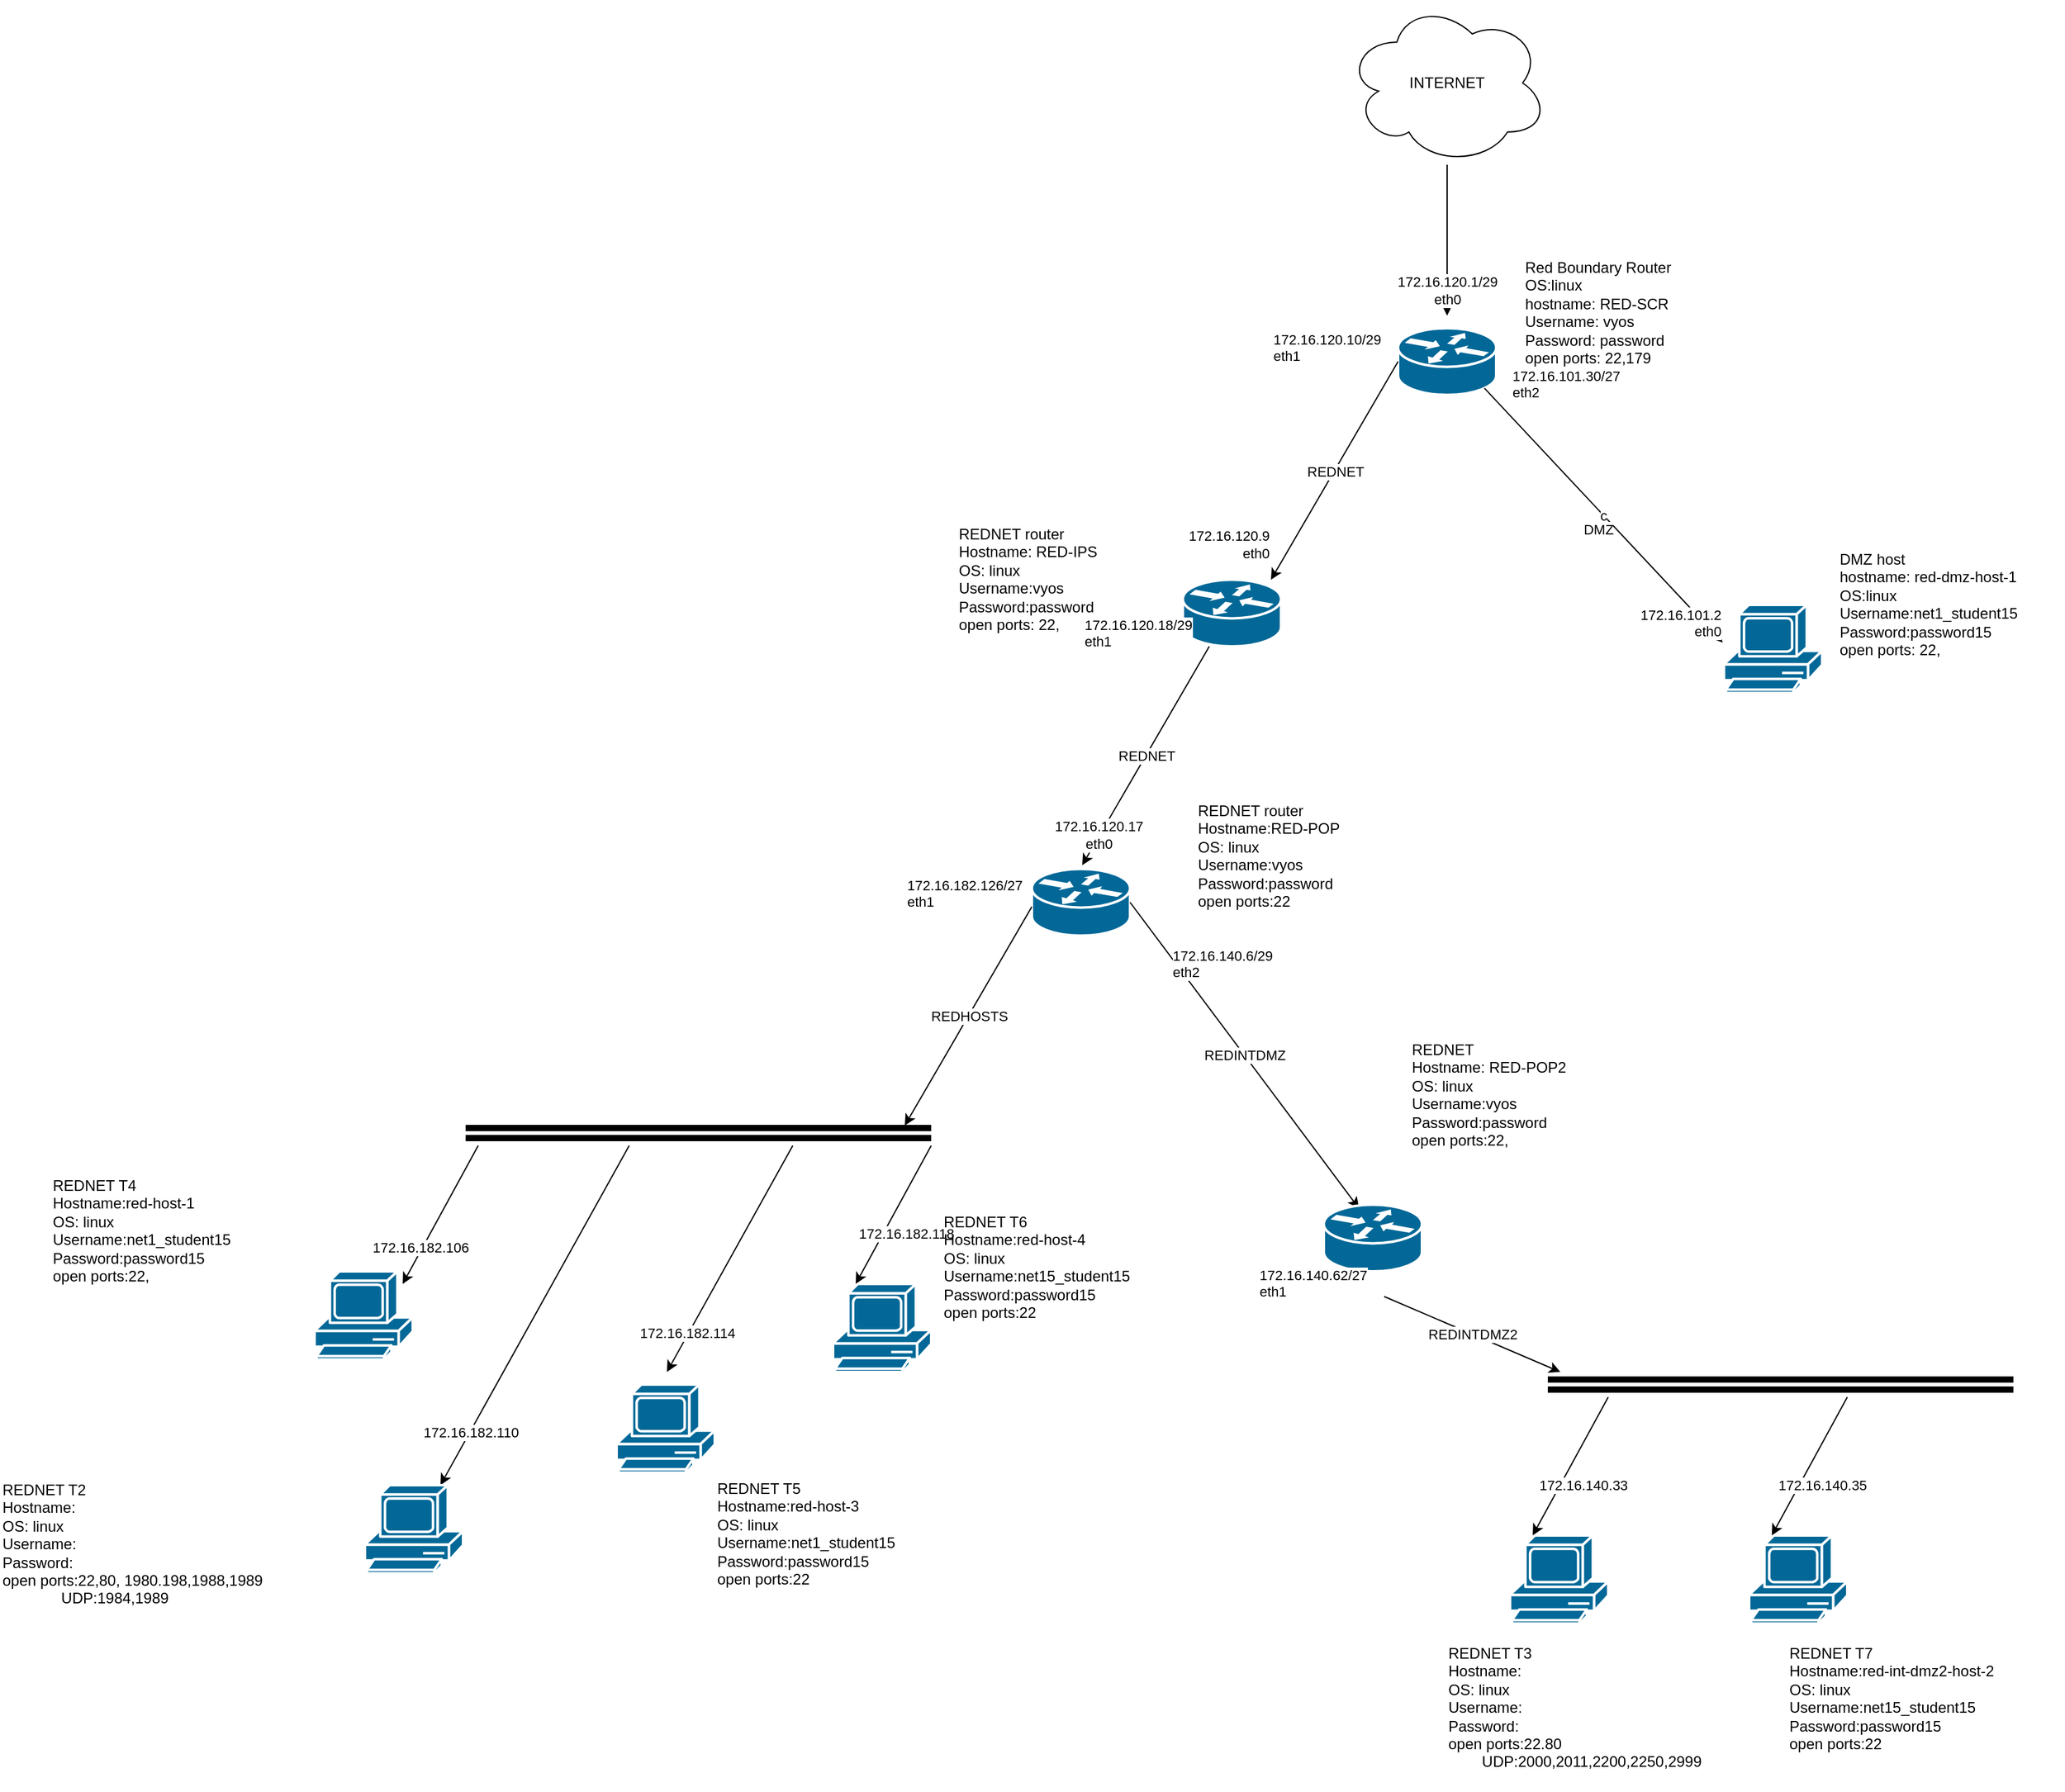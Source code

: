 <mxfile version="25.0.3">
  <diagram name="Page-1" id="9dsnU4tGrTuphLmpFMgU">
    <mxGraphModel dx="1570" dy="425" grid="1" gridSize="10" guides="1" tooltips="1" connect="1" arrows="1" fold="1" page="1" pageScale="1" pageWidth="850" pageHeight="1100" math="0" shadow="0">
      <root>
        <mxCell id="0" />
        <mxCell id="1" parent="0" />
        <mxCell id="eejdFi5xt-Zku0RiFZAs-1" value="INTERNET" style="ellipse;shape=cloud;whiteSpace=wrap;html=1;" vertex="1" parent="1">
          <mxGeometry x="330" width="160" height="130" as="geometry" />
        </mxCell>
        <mxCell id="eejdFi5xt-Zku0RiFZAs-2" value="" style="endArrow=classic;html=1;rounded=0;" edge="1" parent="1">
          <mxGeometry relative="1" as="geometry">
            <mxPoint x="410" y="130" as="sourcePoint" />
            <mxPoint x="410" y="250" as="targetPoint" />
          </mxGeometry>
        </mxCell>
        <mxCell id="eejdFi5xt-Zku0RiFZAs-3" value="&lt;div&gt;172.16.120.1/29&lt;/div&gt;&lt;div&gt;eth0&lt;br&gt;&lt;/div&gt;" style="edgeLabel;resizable=0;html=1;;align=center;verticalAlign=middle;" connectable="0" vertex="1" parent="eejdFi5xt-Zku0RiFZAs-2">
          <mxGeometry relative="1" as="geometry">
            <mxPoint y="40" as="offset" />
          </mxGeometry>
        </mxCell>
        <mxCell id="eejdFi5xt-Zku0RiFZAs-5" value="" style="shape=mxgraph.cisco.routers.router;sketch=0;html=1;pointerEvents=1;dashed=0;fillColor=#036897;strokeColor=#ffffff;strokeWidth=2;verticalLabelPosition=bottom;verticalAlign=top;align=center;outlineConnect=0;" vertex="1" parent="1">
          <mxGeometry x="371" y="260" width="78" height="53" as="geometry" />
        </mxCell>
        <mxCell id="eejdFi5xt-Zku0RiFZAs-6" value="Red Boundary Router&#xa;OS:linux&#xa;hostname: RED-SCR&#xa;Username: vyos&#xa;Password: password&#xa;open ports: 22,179&#xa;&#xa;&#xa;" style="text;whiteSpace=wrap;overflow=hidden;rounded=0;spacing=2;" vertex="1" parent="1">
          <mxGeometry x="470" y="198" width="180" height="92" as="geometry" />
        </mxCell>
        <mxCell id="eejdFi5xt-Zku0RiFZAs-8" value="c" style="endArrow=classic;html=1;rounded=0;exitX=0;exitY=0.5;exitDx=0;exitDy=0;exitPerimeter=0;" edge="1" parent="1" source="eejdFi5xt-Zku0RiFZAs-5">
          <mxGeometry relative="1" as="geometry">
            <mxPoint x="170" y="260" as="sourcePoint" />
            <mxPoint x="270" y="460" as="targetPoint" />
          </mxGeometry>
        </mxCell>
        <mxCell id="eejdFi5xt-Zku0RiFZAs-9" value="REDNET" style="edgeLabel;resizable=0;html=1;;align=center;verticalAlign=middle;" connectable="0" vertex="1" parent="eejdFi5xt-Zku0RiFZAs-8">
          <mxGeometry relative="1" as="geometry" />
        </mxCell>
        <mxCell id="eejdFi5xt-Zku0RiFZAs-10" value="&lt;div&gt;172.16.120.10/29&lt;/div&gt;&lt;div&gt;eth1&lt;br&gt;&lt;/div&gt;" style="edgeLabel;resizable=0;html=1;;align=left;verticalAlign=bottom;" connectable="0" vertex="1" parent="eejdFi5xt-Zku0RiFZAs-8">
          <mxGeometry x="-1" relative="1" as="geometry">
            <mxPoint x="-101" y="4" as="offset" />
          </mxGeometry>
        </mxCell>
        <mxCell id="eejdFi5xt-Zku0RiFZAs-11" value="&lt;div&gt;172.16.120.9&lt;/div&gt;&lt;div&gt;eth0&lt;br&gt;&lt;/div&gt;&lt;div&gt;&lt;br&gt;&lt;/div&gt;" style="edgeLabel;resizable=0;html=1;;align=right;verticalAlign=bottom;" connectable="0" vertex="1" parent="eejdFi5xt-Zku0RiFZAs-8">
          <mxGeometry x="1" relative="1" as="geometry" />
        </mxCell>
        <mxCell id="eejdFi5xt-Zku0RiFZAs-13" value="c" style="endArrow=classic;html=1;rounded=0;exitX=0.88;exitY=0.9;exitDx=0;exitDy=0;exitPerimeter=0;" edge="1" parent="1" source="eejdFi5xt-Zku0RiFZAs-5">
          <mxGeometry relative="1" as="geometry">
            <mxPoint x="470" y="340" as="sourcePoint" />
            <mxPoint x="629" y="510" as="targetPoint" />
          </mxGeometry>
        </mxCell>
        <mxCell id="eejdFi5xt-Zku0RiFZAs-14" value="DMZ" style="edgeLabel;resizable=0;html=1;;align=center;verticalAlign=middle;" connectable="0" vertex="1" parent="eejdFi5xt-Zku0RiFZAs-13">
          <mxGeometry relative="1" as="geometry">
            <mxPoint x="-5" y="11" as="offset" />
          </mxGeometry>
        </mxCell>
        <mxCell id="eejdFi5xt-Zku0RiFZAs-15" value="&lt;div&gt;172.16.101.30/27&lt;/div&gt;&lt;div&gt;eth2&lt;/div&gt;" style="edgeLabel;resizable=0;html=1;;align=left;verticalAlign=bottom;" connectable="0" vertex="1" parent="eejdFi5xt-Zku0RiFZAs-13">
          <mxGeometry x="-1" relative="1" as="geometry">
            <mxPoint x="20" y="12" as="offset" />
          </mxGeometry>
        </mxCell>
        <mxCell id="eejdFi5xt-Zku0RiFZAs-16" value="&lt;div&gt;172.16.101.2&lt;/div&gt;&lt;div&gt;eth0&lt;br&gt;&lt;/div&gt;" style="edgeLabel;resizable=0;html=1;;align=right;verticalAlign=bottom;" connectable="0" vertex="1" parent="eejdFi5xt-Zku0RiFZAs-13">
          <mxGeometry x="1" relative="1" as="geometry" />
        </mxCell>
        <mxCell id="eejdFi5xt-Zku0RiFZAs-17" value="" style="shape=mxgraph.cisco.computers_and_peripherals.pc;sketch=0;html=1;pointerEvents=1;dashed=0;fillColor=#036897;strokeColor=#ffffff;strokeWidth=2;verticalLabelPosition=bottom;verticalAlign=top;align=center;outlineConnect=0;" vertex="1" parent="1">
          <mxGeometry x="630" y="480" width="78" height="70" as="geometry" />
        </mxCell>
        <mxCell id="eejdFi5xt-Zku0RiFZAs-18" value="DMZ host&#xa;hostname: red-dmz-host-1&#xa;OS:linux&#xa;Username:net1_student15&#xa;Password:password15&#xa;open ports: 22, &#xa;&#xa;&#xa;" style="text;whiteSpace=wrap;overflow=hidden;rounded=0;spacing=2;" vertex="1" parent="1">
          <mxGeometry x="720" y="430" width="180" height="92" as="geometry" />
        </mxCell>
        <mxCell id="eejdFi5xt-Zku0RiFZAs-19" value="REDNET router&#xa;Hostname: RED-IPS&#xa;OS: linux&#xa;Username:vyos&#xa;Password:password&#xa;open ports: 22, &#xa;&#xa;" style="text;whiteSpace=wrap;overflow=hidden;rounded=0;spacing=2;" vertex="1" parent="1">
          <mxGeometry x="20" y="410" width="180" height="92" as="geometry" />
        </mxCell>
        <mxCell id="eejdFi5xt-Zku0RiFZAs-21" value="" style="shape=mxgraph.cisco.routers.router;sketch=0;html=1;pointerEvents=1;dashed=0;fillColor=#036897;strokeColor=#ffffff;strokeWidth=2;verticalLabelPosition=bottom;verticalAlign=top;align=center;outlineConnect=0;" vertex="1" parent="1">
          <mxGeometry x="200" y="460" width="78" height="53" as="geometry" />
        </mxCell>
        <mxCell id="eejdFi5xt-Zku0RiFZAs-23" value="c" style="endArrow=classic;html=1;rounded=0;exitX=0;exitY=0.5;exitDx=0;exitDy=0;exitPerimeter=0;" edge="1" parent="1">
          <mxGeometry relative="1" as="geometry">
            <mxPoint x="221" y="513" as="sourcePoint" />
            <mxPoint x="120" y="687" as="targetPoint" />
          </mxGeometry>
        </mxCell>
        <mxCell id="eejdFi5xt-Zku0RiFZAs-24" value="REDNET" style="edgeLabel;resizable=0;html=1;;align=center;verticalAlign=middle;" connectable="0" vertex="1" parent="eejdFi5xt-Zku0RiFZAs-23">
          <mxGeometry relative="1" as="geometry" />
        </mxCell>
        <mxCell id="eejdFi5xt-Zku0RiFZAs-25" value="&lt;div&gt;172.16.120.18/29&lt;/div&gt;&lt;div&gt;eth1&lt;br&gt;&lt;/div&gt;" style="edgeLabel;resizable=0;html=1;;align=left;verticalAlign=bottom;" connectable="0" vertex="1" parent="eejdFi5xt-Zku0RiFZAs-23">
          <mxGeometry x="-1" relative="1" as="geometry">
            <mxPoint x="-101" y="4" as="offset" />
          </mxGeometry>
        </mxCell>
        <mxCell id="eejdFi5xt-Zku0RiFZAs-27" value="&lt;div&gt;172.16.120.17&lt;/div&gt;&lt;div&gt;eth0&lt;br&gt;&lt;/div&gt;" style="edgeLabel;html=1;align=center;verticalAlign=middle;resizable=0;points=[];" vertex="1" connectable="0" parent="eejdFi5xt-Zku0RiFZAs-23">
          <mxGeometry x="0.726" y="-1" relative="1" as="geometry">
            <mxPoint as="offset" />
          </mxGeometry>
        </mxCell>
        <mxCell id="eejdFi5xt-Zku0RiFZAs-28" value="REDNET router&#xa;Hostname:RED-POP&#xa;OS: linux&#xa;Username:vyos&#xa;Password:password&#xa;open ports:22 &#xa;&#xa;" style="text;whiteSpace=wrap;overflow=hidden;rounded=0;spacing=2;" vertex="1" parent="1">
          <mxGeometry x="210" y="630" width="180" height="92" as="geometry" />
        </mxCell>
        <mxCell id="eejdFi5xt-Zku0RiFZAs-29" value="" style="shape=mxgraph.cisco.routers.router;sketch=0;html=1;pointerEvents=1;dashed=0;fillColor=#036897;strokeColor=#ffffff;strokeWidth=2;verticalLabelPosition=bottom;verticalAlign=top;align=center;outlineConnect=0;" vertex="1" parent="1">
          <mxGeometry x="80" y="690" width="78" height="53" as="geometry" />
        </mxCell>
        <mxCell id="eejdFi5xt-Zku0RiFZAs-31" value="c" style="endArrow=classic;html=1;rounded=0;exitX=0;exitY=0.5;exitDx=0;exitDy=0;exitPerimeter=0;" edge="1" parent="1">
          <mxGeometry relative="1" as="geometry">
            <mxPoint x="80" y="720" as="sourcePoint" />
            <mxPoint x="-21" y="894" as="targetPoint" />
          </mxGeometry>
        </mxCell>
        <mxCell id="eejdFi5xt-Zku0RiFZAs-32" value="REDHOSTS" style="edgeLabel;resizable=0;html=1;;align=center;verticalAlign=middle;" connectable="0" vertex="1" parent="eejdFi5xt-Zku0RiFZAs-31">
          <mxGeometry relative="1" as="geometry" />
        </mxCell>
        <mxCell id="eejdFi5xt-Zku0RiFZAs-33" value="&lt;div&gt;172.16.182.126/27&lt;/div&gt;&lt;div&gt;eth1&lt;br&gt;&lt;/div&gt;" style="edgeLabel;resizable=0;html=1;;align=left;verticalAlign=bottom;" connectable="0" vertex="1" parent="eejdFi5xt-Zku0RiFZAs-31">
          <mxGeometry x="-1" relative="1" as="geometry">
            <mxPoint x="-101" y="4" as="offset" />
          </mxGeometry>
        </mxCell>
        <mxCell id="eejdFi5xt-Zku0RiFZAs-39" value="c" style="endArrow=classic;html=1;rounded=0;exitX=1;exitY=0.5;exitDx=0;exitDy=0;exitPerimeter=0;" edge="1" parent="1" source="eejdFi5xt-Zku0RiFZAs-29">
          <mxGeometry relative="1" as="geometry">
            <mxPoint x="361" y="800" as="sourcePoint" />
            <mxPoint x="340" y="960" as="targetPoint" />
          </mxGeometry>
        </mxCell>
        <mxCell id="eejdFi5xt-Zku0RiFZAs-40" value="REDINTDMZ" style="edgeLabel;resizable=0;html=1;;align=center;verticalAlign=middle;" connectable="0" vertex="1" parent="eejdFi5xt-Zku0RiFZAs-39">
          <mxGeometry relative="1" as="geometry" />
        </mxCell>
        <mxCell id="eejdFi5xt-Zku0RiFZAs-41" value="&lt;div&gt;172.16.140.6/29&lt;br&gt;&lt;/div&gt;&lt;div&gt;eth2&lt;br&gt;&lt;/div&gt;" style="edgeLabel;resizable=0;html=1;;align=left;verticalAlign=bottom;" connectable="0" vertex="1" parent="eejdFi5xt-Zku0RiFZAs-39">
          <mxGeometry x="-1" relative="1" as="geometry">
            <mxPoint x="32" y="64" as="offset" />
          </mxGeometry>
        </mxCell>
        <mxCell id="eejdFi5xt-Zku0RiFZAs-43" value="" style="shape=link;html=1;rounded=0;strokeWidth=5;" edge="1" parent="1">
          <mxGeometry width="100" relative="1" as="geometry">
            <mxPoint x="-370" y="900" as="sourcePoint" />
            <mxPoint y="900" as="targetPoint" />
          </mxGeometry>
        </mxCell>
        <mxCell id="eejdFi5xt-Zku0RiFZAs-44" value="" style="endArrow=classic;html=1;rounded=0;" edge="1" parent="1">
          <mxGeometry width="50" height="50" relative="1" as="geometry">
            <mxPoint x="-360" y="910" as="sourcePoint" />
            <mxPoint x="-420" y="1020" as="targetPoint" />
          </mxGeometry>
        </mxCell>
        <mxCell id="eejdFi5xt-Zku0RiFZAs-56" value="172.16.182.106" style="edgeLabel;html=1;align=center;verticalAlign=middle;resizable=0;points=[];" vertex="1" connectable="0" parent="eejdFi5xt-Zku0RiFZAs-44">
          <mxGeometry x="0.485" y="-2" relative="1" as="geometry">
            <mxPoint as="offset" />
          </mxGeometry>
        </mxCell>
        <mxCell id="eejdFi5xt-Zku0RiFZAs-45" value="" style="endArrow=classic;html=1;rounded=0;" edge="1" parent="1">
          <mxGeometry width="50" height="50" relative="1" as="geometry">
            <mxPoint x="-240" y="910" as="sourcePoint" />
            <mxPoint x="-390" y="1180" as="targetPoint" />
          </mxGeometry>
        </mxCell>
        <mxCell id="eejdFi5xt-Zku0RiFZAs-57" value="172.16.182.110" style="edgeLabel;html=1;align=center;verticalAlign=middle;resizable=0;points=[];" vertex="1" connectable="0" parent="eejdFi5xt-Zku0RiFZAs-45">
          <mxGeometry x="0.686" relative="1" as="geometry">
            <mxPoint as="offset" />
          </mxGeometry>
        </mxCell>
        <mxCell id="eejdFi5xt-Zku0RiFZAs-46" value="" style="endArrow=classic;html=1;rounded=0;" edge="1" parent="1">
          <mxGeometry width="50" height="50" relative="1" as="geometry">
            <mxPoint x="-110" y="910" as="sourcePoint" />
            <mxPoint x="-210" y="1090" as="targetPoint" />
          </mxGeometry>
        </mxCell>
        <mxCell id="eejdFi5xt-Zku0RiFZAs-58" value="172.16.182.114" style="edgeLabel;html=1;align=center;verticalAlign=middle;resizable=0;points=[];" vertex="1" connectable="0" parent="eejdFi5xt-Zku0RiFZAs-46">
          <mxGeometry x="0.663" y="-2" relative="1" as="geometry">
            <mxPoint x="1" as="offset" />
          </mxGeometry>
        </mxCell>
        <mxCell id="eejdFi5xt-Zku0RiFZAs-47" value="172.16.182.118" style="endArrow=classic;html=1;rounded=0;" edge="1" parent="1">
          <mxGeometry x="0.134" y="16" width="50" height="50" relative="1" as="geometry">
            <mxPoint y="910" as="sourcePoint" />
            <mxPoint x="-60" y="1020" as="targetPoint" />
            <mxPoint as="offset" />
          </mxGeometry>
        </mxCell>
        <mxCell id="eejdFi5xt-Zku0RiFZAs-48" value="" style="shape=mxgraph.cisco.computers_and_peripherals.pc;sketch=0;html=1;pointerEvents=1;dashed=0;fillColor=#036897;strokeColor=#ffffff;strokeWidth=2;verticalLabelPosition=bottom;verticalAlign=top;align=center;outlineConnect=0;" vertex="1" parent="1">
          <mxGeometry x="-78" y="1020" width="78" height="70" as="geometry" />
        </mxCell>
        <mxCell id="eejdFi5xt-Zku0RiFZAs-49" value="" style="shape=mxgraph.cisco.computers_and_peripherals.pc;sketch=0;html=1;pointerEvents=1;dashed=0;fillColor=#036897;strokeColor=#ffffff;strokeWidth=2;verticalLabelPosition=bottom;verticalAlign=top;align=center;outlineConnect=0;" vertex="1" parent="1">
          <mxGeometry x="-250" y="1100" width="78" height="70" as="geometry" />
        </mxCell>
        <mxCell id="eejdFi5xt-Zku0RiFZAs-50" value="" style="shape=mxgraph.cisco.computers_and_peripherals.pc;sketch=0;html=1;pointerEvents=1;dashed=0;fillColor=#036897;strokeColor=#ffffff;strokeWidth=2;verticalLabelPosition=bottom;verticalAlign=top;align=center;outlineConnect=0;" vertex="1" parent="1">
          <mxGeometry x="-450" y="1180" width="78" height="70" as="geometry" />
        </mxCell>
        <mxCell id="eejdFi5xt-Zku0RiFZAs-51" value="" style="shape=mxgraph.cisco.computers_and_peripherals.pc;sketch=0;html=1;pointerEvents=1;dashed=0;fillColor=#036897;strokeColor=#ffffff;strokeWidth=2;verticalLabelPosition=bottom;verticalAlign=top;align=center;outlineConnect=0;" vertex="1" parent="1">
          <mxGeometry x="-490" y="1010" width="78" height="70" as="geometry" />
        </mxCell>
        <mxCell id="eejdFi5xt-Zku0RiFZAs-52" value="REDNET T4 &#xa;Hostname:red-host-1&#xa;OS: linux&#xa;Username:net1_student15&#xa;Password:password15&#xa;open ports:22,&#xa;              &#xa;&#xa;" style="text;whiteSpace=wrap;overflow=hidden;rounded=0;spacing=2;" vertex="1" parent="1">
          <mxGeometry x="-700" y="928" width="210" height="172" as="geometry" />
        </mxCell>
        <mxCell id="eejdFi5xt-Zku0RiFZAs-53" value="REDNET T2&#xa;Hostname:&#xa;OS: linux&#xa;Username:&#xa;Password:&#xa;open ports:22,80, 1980.198,1988,1989&#xa;              UDP:1984,1989&#xa;" style="text;whiteSpace=wrap;overflow=hidden;rounded=0;spacing=2;" vertex="1" parent="1">
          <mxGeometry x="-740" y="1170" width="280" height="170" as="geometry" />
        </mxCell>
        <mxCell id="eejdFi5xt-Zku0RiFZAs-54" value="REDNET T5&#xa;Hostname:red-host-3&#xa;OS: linux&#xa;Username:net1_student15&#xa;Password:password15&#xa;open ports:22&#xa;" style="text;whiteSpace=wrap;overflow=hidden;rounded=0;spacing=2;" vertex="1" parent="1">
          <mxGeometry x="-172" y="1169" width="180" height="92" as="geometry" />
        </mxCell>
        <mxCell id="eejdFi5xt-Zku0RiFZAs-55" value="REDNET T6&#xa;Hostname:red-host-4&#xa;OS: linux&#xa;Username:net15_student15&#xa;Password:password15&#xa;open ports:22&#xa;&#xa;" style="text;whiteSpace=wrap;overflow=hidden;rounded=0;spacing=2;" vertex="1" parent="1">
          <mxGeometry x="8" y="957" width="180" height="92" as="geometry" />
        </mxCell>
        <mxCell id="eejdFi5xt-Zku0RiFZAs-59" value="REDNET &#xa;Hostname: RED-POP2&#xa;OS: linux&#xa;Username:vyos&#xa;Password:password&#xa;open ports:22,&#xa;              &#xa;&#xa;" style="text;whiteSpace=wrap;overflow=hidden;rounded=0;spacing=2;" vertex="1" parent="1">
          <mxGeometry x="380" y="820" width="210" height="172" as="geometry" />
        </mxCell>
        <mxCell id="eejdFi5xt-Zku0RiFZAs-60" value="" style="shape=mxgraph.cisco.routers.router;sketch=0;html=1;pointerEvents=1;dashed=0;fillColor=#036897;strokeColor=#ffffff;strokeWidth=2;verticalLabelPosition=bottom;verticalAlign=top;align=center;outlineConnect=0;" vertex="1" parent="1">
          <mxGeometry x="312" y="957" width="78" height="53" as="geometry" />
        </mxCell>
        <mxCell id="eejdFi5xt-Zku0RiFZAs-61" value="c" style="endArrow=classic;html=1;rounded=0;" edge="1" parent="1">
          <mxGeometry relative="1" as="geometry">
            <mxPoint x="360" y="1030" as="sourcePoint" />
            <mxPoint x="500" y="1090" as="targetPoint" />
          </mxGeometry>
        </mxCell>
        <mxCell id="eejdFi5xt-Zku0RiFZAs-62" value="REDINTDMZ2" style="edgeLabel;resizable=0;html=1;;align=center;verticalAlign=middle;" connectable="0" vertex="1" parent="eejdFi5xt-Zku0RiFZAs-61">
          <mxGeometry relative="1" as="geometry" />
        </mxCell>
        <mxCell id="eejdFi5xt-Zku0RiFZAs-63" value="&lt;div&gt;172.16.140.62/27&lt;/div&gt;&lt;div&gt;eth1&lt;br&gt;&lt;/div&gt;" style="edgeLabel;resizable=0;html=1;;align=left;verticalAlign=bottom;" connectable="0" vertex="1" parent="eejdFi5xt-Zku0RiFZAs-61">
          <mxGeometry x="-1" relative="1" as="geometry">
            <mxPoint x="-101" y="4" as="offset" />
          </mxGeometry>
        </mxCell>
        <mxCell id="eejdFi5xt-Zku0RiFZAs-64" value="" style="shape=link;html=1;rounded=0;strokeWidth=5;" edge="1" parent="1">
          <mxGeometry width="100" relative="1" as="geometry">
            <mxPoint x="490" y="1100" as="sourcePoint" />
            <mxPoint x="860" y="1100" as="targetPoint" />
          </mxGeometry>
        </mxCell>
        <mxCell id="eejdFi5xt-Zku0RiFZAs-66" value="172.16.140.33" style="endArrow=classic;html=1;rounded=0;" edge="1" parent="1">
          <mxGeometry x="0.134" y="16" width="50" height="50" relative="1" as="geometry">
            <mxPoint x="538" y="1110" as="sourcePoint" />
            <mxPoint x="478" y="1220" as="targetPoint" />
            <mxPoint as="offset" />
          </mxGeometry>
        </mxCell>
        <mxCell id="eejdFi5xt-Zku0RiFZAs-67" value="" style="shape=mxgraph.cisco.computers_and_peripherals.pc;sketch=0;html=1;pointerEvents=1;dashed=0;fillColor=#036897;strokeColor=#ffffff;strokeWidth=2;verticalLabelPosition=bottom;verticalAlign=top;align=center;outlineConnect=0;" vertex="1" parent="1">
          <mxGeometry x="460" y="1220" width="78" height="70" as="geometry" />
        </mxCell>
        <mxCell id="eejdFi5xt-Zku0RiFZAs-68" value="172.16.140.35" style="endArrow=classic;html=1;rounded=0;" edge="1" parent="1">
          <mxGeometry x="0.134" y="16" width="50" height="50" relative="1" as="geometry">
            <mxPoint x="728" y="1110" as="sourcePoint" />
            <mxPoint x="668" y="1220" as="targetPoint" />
            <mxPoint as="offset" />
          </mxGeometry>
        </mxCell>
        <mxCell id="eejdFi5xt-Zku0RiFZAs-69" value="" style="shape=mxgraph.cisco.computers_and_peripherals.pc;sketch=0;html=1;pointerEvents=1;dashed=0;fillColor=#036897;strokeColor=#ffffff;strokeWidth=2;verticalLabelPosition=bottom;verticalAlign=top;align=center;outlineConnect=0;" vertex="1" parent="1">
          <mxGeometry x="650" y="1220" width="78" height="70" as="geometry" />
        </mxCell>
        <mxCell id="eejdFi5xt-Zku0RiFZAs-70" value="REDNET T3&#xa;Hostname:&#xa;OS: linux&#xa;Username:&#xa;Password:&#xa;open ports:22.80&#xa;        UDP:2000,2011,2200,2250,2999&#xa;&#xa;" style="text;whiteSpace=wrap;overflow=hidden;rounded=0;spacing=2;" vertex="1" parent="1">
          <mxGeometry x="409" y="1300" width="221" height="120" as="geometry" />
        </mxCell>
        <mxCell id="eejdFi5xt-Zku0RiFZAs-71" value="REDNET T7&#xa;Hostname:red-int-dmz2-host-2&#xa;OS: linux&#xa;Username:net15_student15&#xa;Password:password15&#xa;open ports:22&#xa;&#xa;" style="text;whiteSpace=wrap;overflow=hidden;rounded=0;spacing=2;" vertex="1" parent="1">
          <mxGeometry x="680" y="1300" width="180" height="92" as="geometry" />
        </mxCell>
      </root>
    </mxGraphModel>
  </diagram>
</mxfile>
